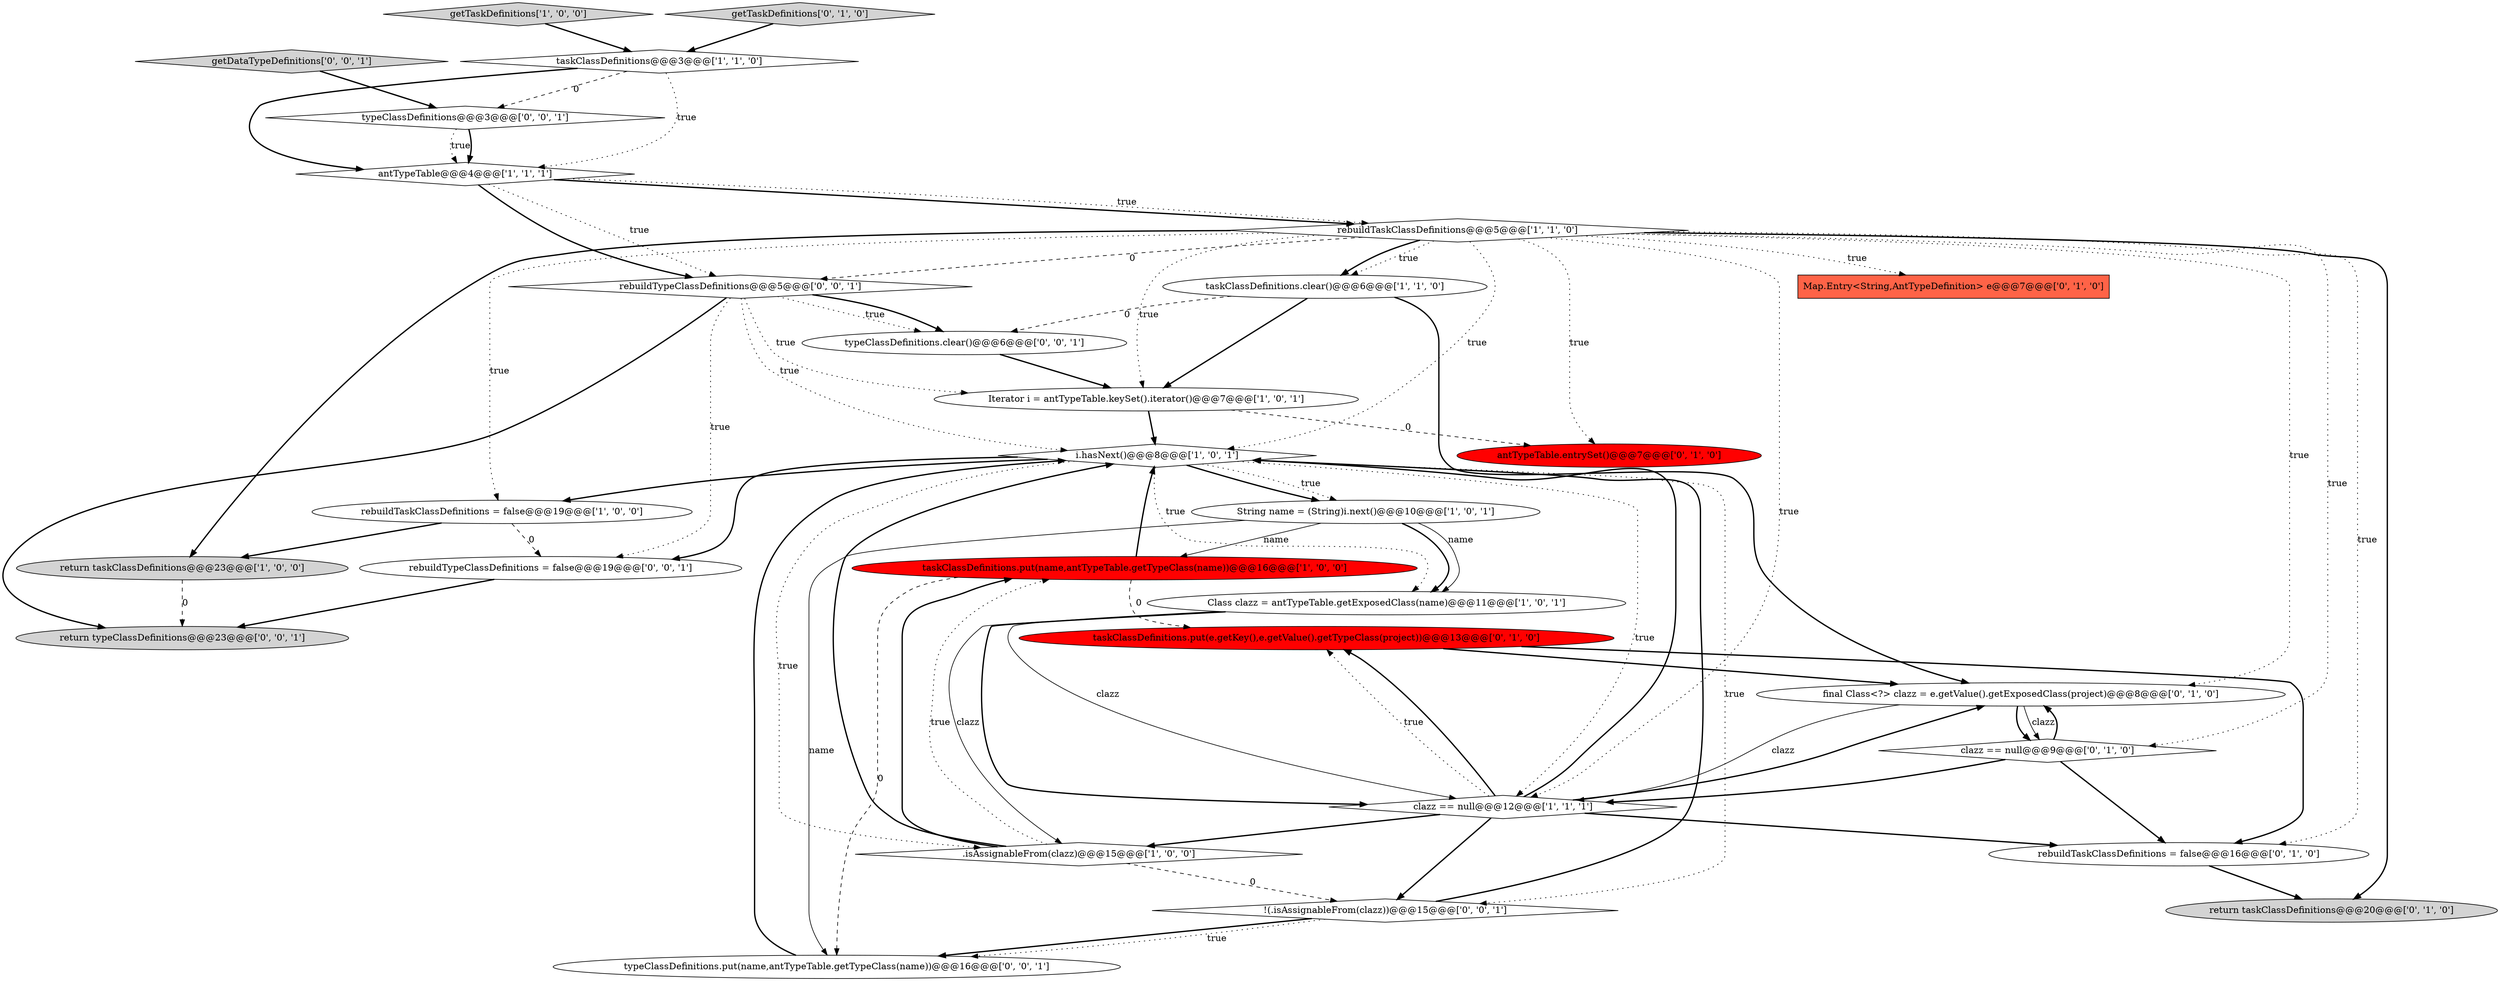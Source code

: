 digraph {
0 [style = filled, label = "i.hasNext()@@@8@@@['1', '0', '1']", fillcolor = white, shape = diamond image = "AAA0AAABBB1BBB"];
11 [style = filled, label = "taskClassDefinitions.clear()@@@6@@@['1', '1', '0']", fillcolor = white, shape = ellipse image = "AAA0AAABBB1BBB"];
2 [style = filled, label = "antTypeTable@@@4@@@['1', '1', '1']", fillcolor = white, shape = diamond image = "AAA0AAABBB1BBB"];
22 [style = filled, label = "rebuildTypeClassDefinitions@@@5@@@['0', '0', '1']", fillcolor = white, shape = diamond image = "AAA0AAABBB3BBB"];
16 [style = filled, label = "final Class<?> clazz = e.getValue().getExposedClass(project)@@@8@@@['0', '1', '0']", fillcolor = white, shape = ellipse image = "AAA0AAABBB2BBB"];
25 [style = filled, label = "typeClassDefinitions.put(name,antTypeTable.getTypeClass(name))@@@16@@@['0', '0', '1']", fillcolor = white, shape = ellipse image = "AAA0AAABBB3BBB"];
1 [style = filled, label = "rebuildTaskClassDefinitions@@@5@@@['1', '1', '0']", fillcolor = white, shape = diamond image = "AAA0AAABBB1BBB"];
26 [style = filled, label = "return typeClassDefinitions@@@23@@@['0', '0', '1']", fillcolor = lightgray, shape = ellipse image = "AAA0AAABBB3BBB"];
13 [style = filled, label = "taskClassDefinitions.put(name,antTypeTable.getTypeClass(name))@@@16@@@['1', '0', '0']", fillcolor = red, shape = ellipse image = "AAA1AAABBB1BBB"];
10 [style = filled, label = "getTaskDefinitions['1', '0', '0']", fillcolor = lightgray, shape = diamond image = "AAA0AAABBB1BBB"];
14 [style = filled, label = "getTaskDefinitions['0', '1', '0']", fillcolor = lightgray, shape = diamond image = "AAA0AAABBB2BBB"];
29 [style = filled, label = "rebuildTypeClassDefinitions = false@@@19@@@['0', '0', '1']", fillcolor = white, shape = ellipse image = "AAA0AAABBB3BBB"];
15 [style = filled, label = "taskClassDefinitions.put(e.getKey(),e.getValue().getTypeClass(project))@@@13@@@['0', '1', '0']", fillcolor = red, shape = ellipse image = "AAA1AAABBB2BBB"];
23 [style = filled, label = "!(.isAssignableFrom(clazz))@@@15@@@['0', '0', '1']", fillcolor = white, shape = diamond image = "AAA0AAABBB3BBB"];
12 [style = filled, label = "rebuildTaskClassDefinitions = false@@@19@@@['1', '0', '0']", fillcolor = white, shape = ellipse image = "AAA0AAABBB1BBB"];
8 [style = filled, label = "String name = (String)i.next()@@@10@@@['1', '0', '1']", fillcolor = white, shape = ellipse image = "AAA0AAABBB1BBB"];
17 [style = filled, label = "Map.Entry<String,AntTypeDefinition> e@@@7@@@['0', '1', '0']", fillcolor = tomato, shape = box image = "AAA0AAABBB2BBB"];
18 [style = filled, label = "antTypeTable.entrySet()@@@7@@@['0', '1', '0']", fillcolor = red, shape = ellipse image = "AAA1AAABBB2BBB"];
6 [style = filled, label = "taskClassDefinitions@@@3@@@['1', '1', '0']", fillcolor = white, shape = diamond image = "AAA0AAABBB1BBB"];
7 [style = filled, label = "Iterator i = antTypeTable.keySet().iterator()@@@7@@@['1', '0', '1']", fillcolor = white, shape = ellipse image = "AAA0AAABBB1BBB"];
5 [style = filled, label = "return taskClassDefinitions@@@23@@@['1', '0', '0']", fillcolor = lightgray, shape = ellipse image = "AAA0AAABBB1BBB"];
3 [style = filled, label = "Class clazz = antTypeTable.getExposedClass(name)@@@11@@@['1', '0', '1']", fillcolor = white, shape = ellipse image = "AAA0AAABBB1BBB"];
21 [style = filled, label = "return taskClassDefinitions@@@20@@@['0', '1', '0']", fillcolor = lightgray, shape = ellipse image = "AAA0AAABBB2BBB"];
9 [style = filled, label = ".isAssignableFrom(clazz)@@@15@@@['1', '0', '0']", fillcolor = white, shape = diamond image = "AAA0AAABBB1BBB"];
27 [style = filled, label = "getDataTypeDefinitions['0', '0', '1']", fillcolor = lightgray, shape = diamond image = "AAA0AAABBB3BBB"];
4 [style = filled, label = "clazz == null@@@12@@@['1', '1', '1']", fillcolor = white, shape = diamond image = "AAA0AAABBB1BBB"];
20 [style = filled, label = "rebuildTaskClassDefinitions = false@@@16@@@['0', '1', '0']", fillcolor = white, shape = ellipse image = "AAA0AAABBB2BBB"];
19 [style = filled, label = "clazz == null@@@9@@@['0', '1', '0']", fillcolor = white, shape = diamond image = "AAA0AAABBB2BBB"];
24 [style = filled, label = "typeClassDefinitions.clear()@@@6@@@['0', '0', '1']", fillcolor = white, shape = ellipse image = "AAA0AAABBB3BBB"];
28 [style = filled, label = "typeClassDefinitions@@@3@@@['0', '0', '1']", fillcolor = white, shape = diamond image = "AAA0AAABBB3BBB"];
1->5 [style = bold, label=""];
25->0 [style = bold, label=""];
4->9 [style = bold, label=""];
11->16 [style = bold, label=""];
22->26 [style = bold, label=""];
23->25 [style = bold, label=""];
22->29 [style = dotted, label="true"];
3->9 [style = solid, label="clazz"];
8->13 [style = solid, label="name"];
9->0 [style = bold, label=""];
12->5 [style = bold, label=""];
7->18 [style = dashed, label="0"];
1->17 [style = dotted, label="true"];
2->22 [style = dotted, label="true"];
5->26 [style = dashed, label="0"];
2->1 [style = bold, label=""];
22->0 [style = dotted, label="true"];
19->20 [style = bold, label=""];
0->12 [style = bold, label=""];
1->11 [style = dotted, label="true"];
0->4 [style = dotted, label="true"];
22->7 [style = dotted, label="true"];
8->3 [style = bold, label=""];
4->15 [style = bold, label=""];
27->28 [style = bold, label=""];
28->2 [style = dotted, label="true"];
8->25 [style = solid, label="name"];
0->29 [style = bold, label=""];
7->0 [style = bold, label=""];
1->4 [style = dotted, label="true"];
4->15 [style = dotted, label="true"];
22->24 [style = dotted, label="true"];
13->25 [style = dashed, label="0"];
16->19 [style = bold, label=""];
15->16 [style = bold, label=""];
4->23 [style = bold, label=""];
23->0 [style = bold, label=""];
1->19 [style = dotted, label="true"];
3->4 [style = bold, label=""];
10->6 [style = bold, label=""];
16->19 [style = solid, label="clazz"];
13->15 [style = dashed, label="0"];
9->23 [style = dashed, label="0"];
1->22 [style = dashed, label="0"];
1->11 [style = bold, label=""];
4->0 [style = bold, label=""];
19->16 [style = bold, label=""];
1->18 [style = dotted, label="true"];
1->7 [style = dotted, label="true"];
0->8 [style = dotted, label="true"];
6->2 [style = bold, label=""];
20->21 [style = bold, label=""];
29->26 [style = bold, label=""];
28->2 [style = bold, label=""];
3->4 [style = solid, label="clazz"];
6->28 [style = dashed, label="0"];
8->3 [style = solid, label="name"];
6->2 [style = dotted, label="true"];
2->1 [style = dotted, label="true"];
1->21 [style = bold, label=""];
15->20 [style = bold, label=""];
9->13 [style = dotted, label="true"];
1->12 [style = dotted, label="true"];
11->24 [style = dashed, label="0"];
0->8 [style = bold, label=""];
4->20 [style = bold, label=""];
12->29 [style = dashed, label="0"];
16->4 [style = solid, label="clazz"];
1->16 [style = dotted, label="true"];
0->23 [style = dotted, label="true"];
1->0 [style = dotted, label="true"];
0->3 [style = dotted, label="true"];
19->4 [style = bold, label=""];
22->24 [style = bold, label=""];
2->22 [style = bold, label=""];
24->7 [style = bold, label=""];
0->9 [style = dotted, label="true"];
1->20 [style = dotted, label="true"];
23->25 [style = dotted, label="true"];
14->6 [style = bold, label=""];
11->7 [style = bold, label=""];
4->16 [style = bold, label=""];
13->0 [style = bold, label=""];
9->13 [style = bold, label=""];
}

